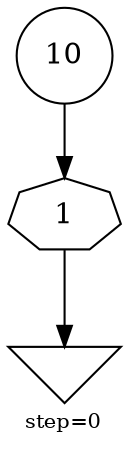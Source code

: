digraph {
  graph  [labelloc=bottom,labeljust=left,fontsize="10",label="step=0"];
  "472" [shape=invtriangle,peripheries="1",label="",labelfontcolor=black,color=black];
  "482" [shape=circle,peripheries="1",label=<10>,labelfontcolor=Black,color=black];
  "483" [label=<1>,peripheries="1",color=black,shape=septagon];
  "482" -> "483" [color=black];
  "483" -> "472" [color=black];
}
